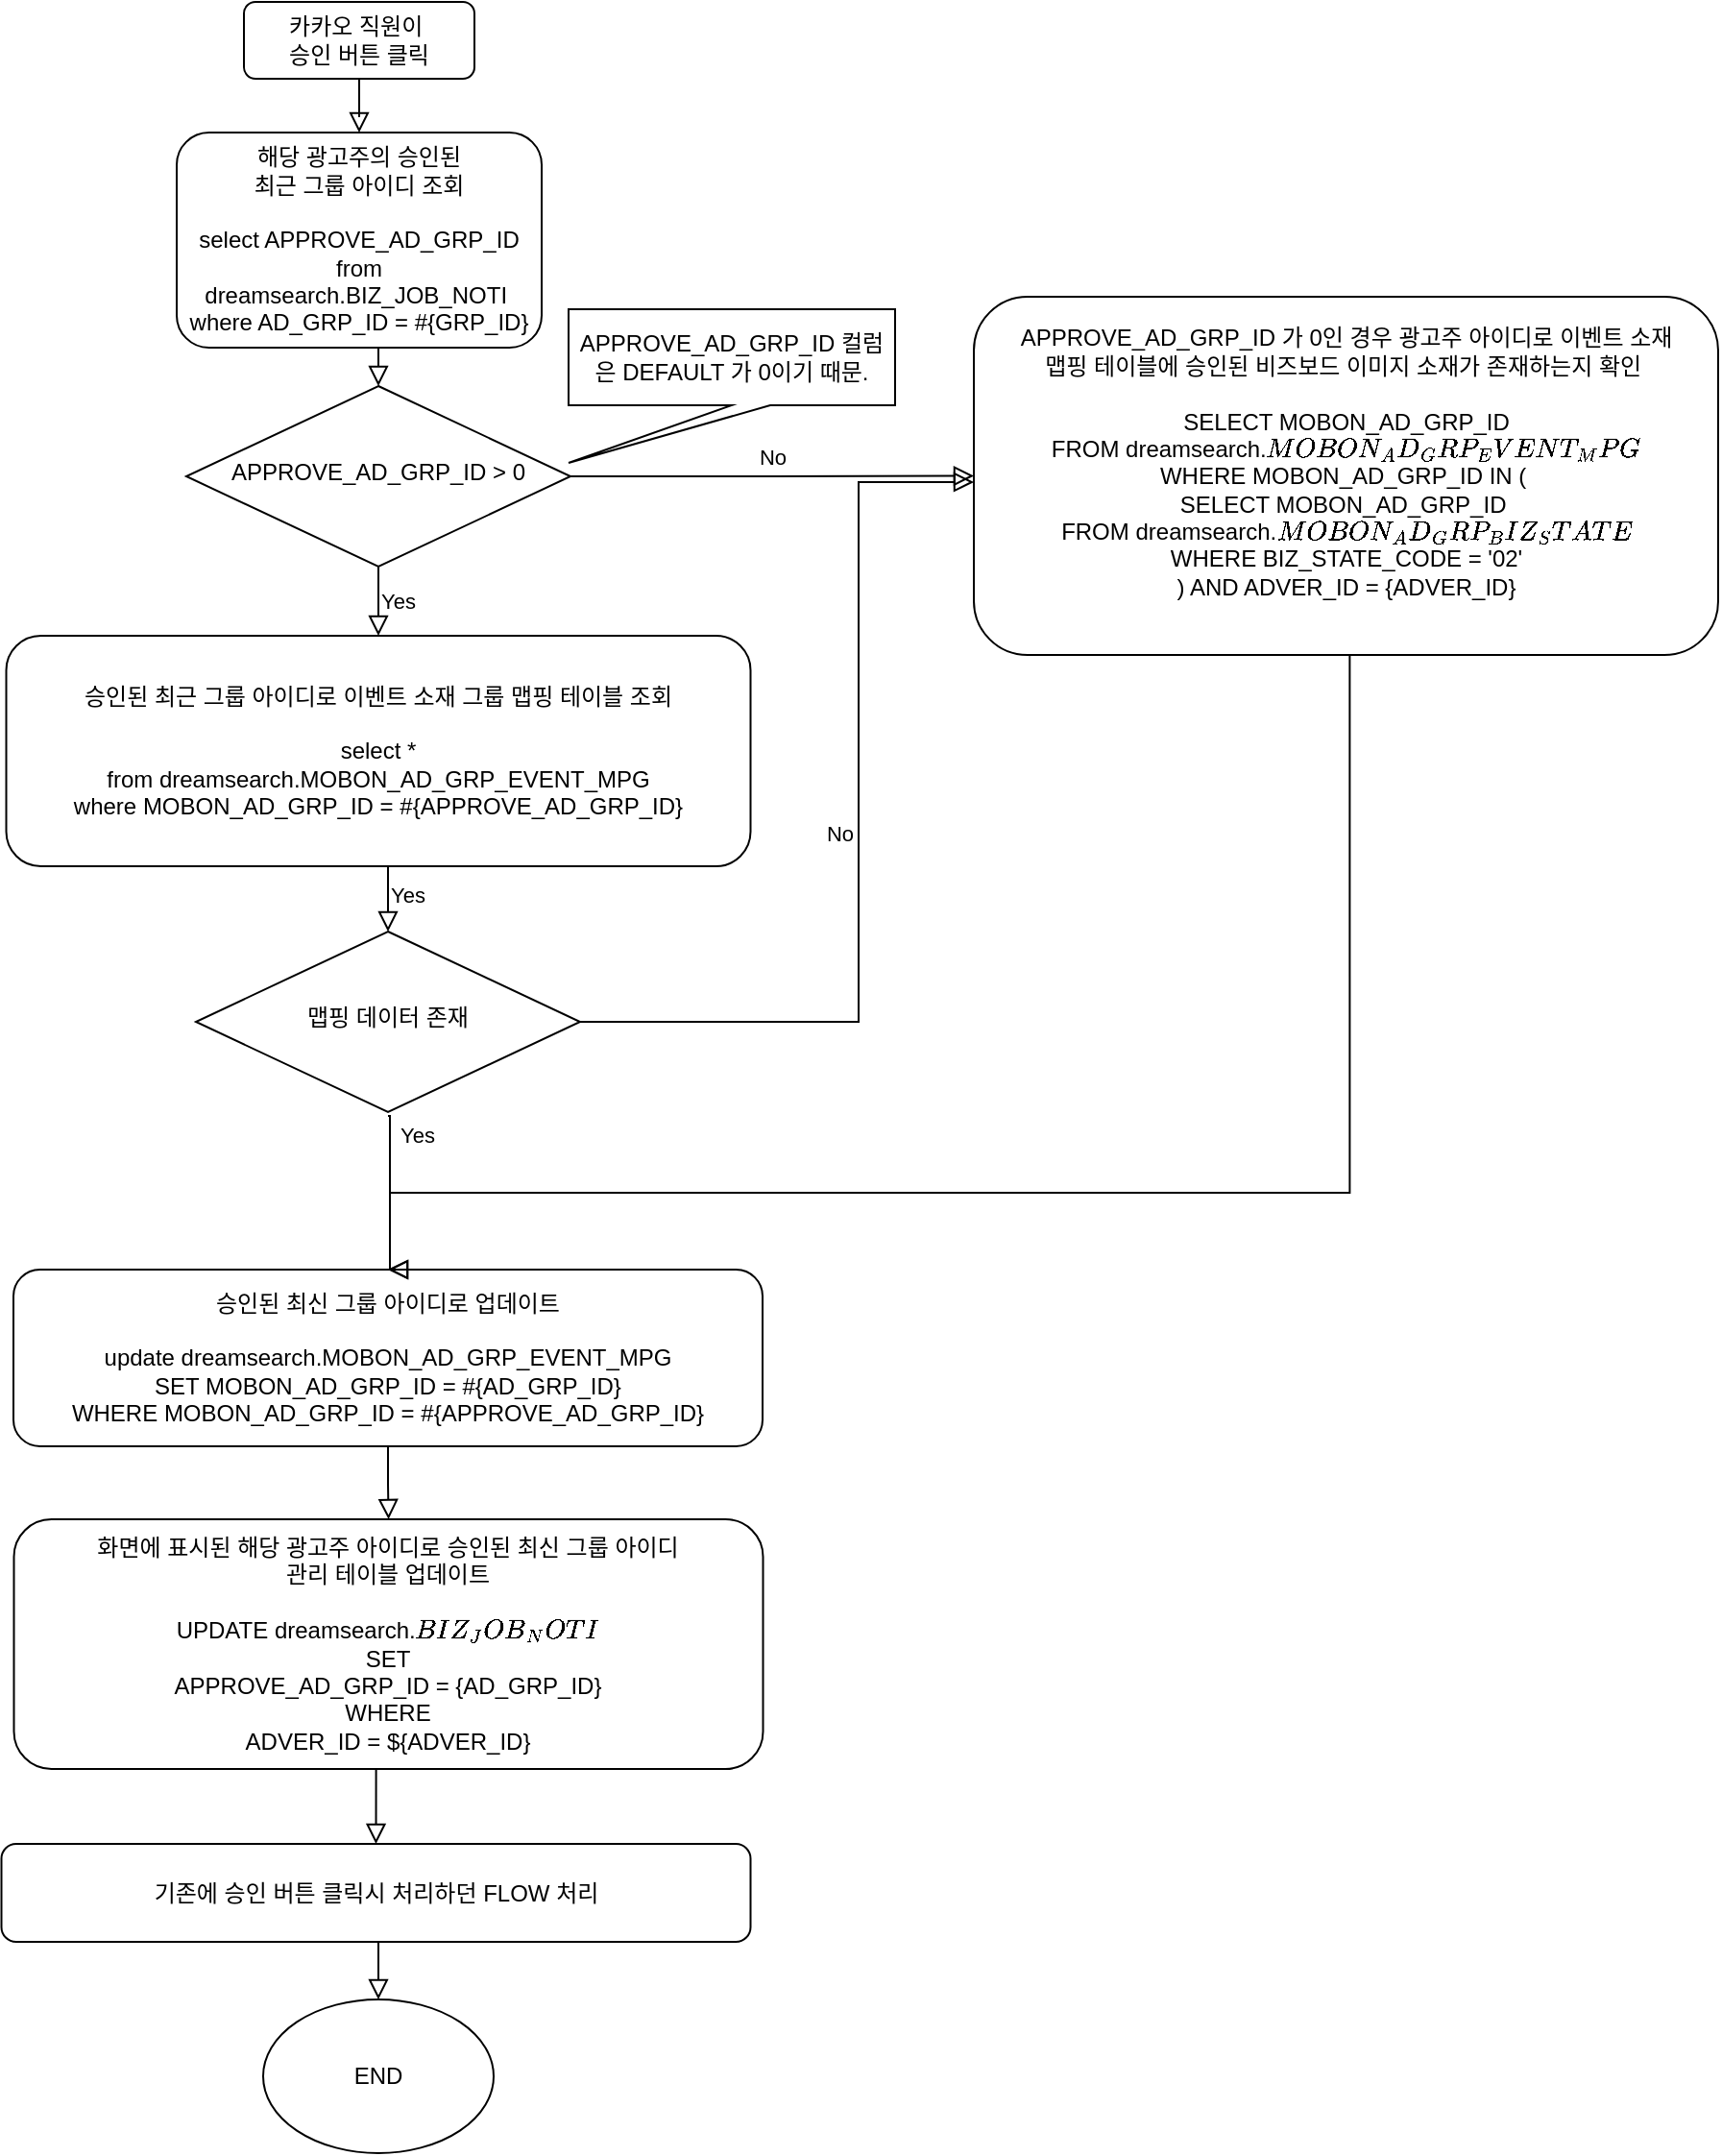 <mxfile version="20.4.1" type="github">
  <diagram id="C5RBs43oDa-KdzZeNtuy" name="Page-1">
    <mxGraphModel dx="1662" dy="762" grid="1" gridSize="10" guides="1" tooltips="1" connect="1" arrows="1" fold="1" page="1" pageScale="1" pageWidth="827" pageHeight="1169" math="0" shadow="0">
      <root>
        <mxCell id="WIyWlLk6GJQsqaUBKTNV-0" />
        <mxCell id="WIyWlLk6GJQsqaUBKTNV-1" parent="WIyWlLk6GJQsqaUBKTNV-0" />
        <mxCell id="WIyWlLk6GJQsqaUBKTNV-3" value="카카오 직원이&amp;nbsp;&lt;br&gt;승인 버튼 클릭" style="rounded=1;whiteSpace=wrap;html=1;fontSize=12;glass=0;strokeWidth=1;shadow=0;" parent="WIyWlLk6GJQsqaUBKTNV-1" vertex="1">
          <mxGeometry x="160" y="80" width="120" height="40" as="geometry" />
        </mxCell>
        <mxCell id="8r-Owe_XGoAO7W85Ogez-0" value="해당 광고주의 승인된 &lt;br&gt;최근 그룹 아이디 조회&lt;br&gt;&lt;br&gt;select APPROVE_AD_GRP_ID&lt;br&gt;from dreamsearch.BIZ_JOB_NOTI&amp;nbsp;&lt;br&gt;where AD_GRP_ID = #{GRP_ID}" style="rounded=1;whiteSpace=wrap;html=1;fontSize=12;glass=0;strokeWidth=1;shadow=0;" vertex="1" parent="WIyWlLk6GJQsqaUBKTNV-1">
          <mxGeometry x="125" y="148" width="190" height="112" as="geometry" />
        </mxCell>
        <mxCell id="8r-Owe_XGoAO7W85Ogez-1" value="" style="rounded=0;html=1;jettySize=auto;orthogonalLoop=1;fontSize=11;endArrow=block;endFill=0;endSize=8;strokeWidth=1;shadow=0;labelBackgroundColor=none;edgeStyle=orthogonalEdgeStyle;exitX=0.5;exitY=1;exitDx=0;exitDy=0;" edge="1" parent="WIyWlLk6GJQsqaUBKTNV-1" source="WIyWlLk6GJQsqaUBKTNV-3" target="8r-Owe_XGoAO7W85Ogez-0">
          <mxGeometry x="0.333" y="20" relative="1" as="geometry">
            <mxPoint as="offset" />
            <mxPoint x="230" y="380" as="sourcePoint" />
            <mxPoint x="230" y="440" as="targetPoint" />
          </mxGeometry>
        </mxCell>
        <mxCell id="8r-Owe_XGoAO7W85Ogez-3" value="APPROVE_AD_GRP_ID &amp;gt; 0" style="rhombus;whiteSpace=wrap;html=1;shadow=0;fontFamily=Helvetica;fontSize=12;align=center;strokeWidth=1;spacing=6;spacingTop=-4;" vertex="1" parent="WIyWlLk6GJQsqaUBKTNV-1">
          <mxGeometry x="130" y="280" width="200" height="94" as="geometry" />
        </mxCell>
        <mxCell id="8r-Owe_XGoAO7W85Ogez-4" value="" style="rounded=0;html=1;jettySize=auto;orthogonalLoop=1;fontSize=11;endArrow=block;endFill=0;endSize=8;strokeWidth=1;shadow=0;labelBackgroundColor=none;edgeStyle=orthogonalEdgeStyle;exitX=0.5;exitY=1;exitDx=0;exitDy=0;entryX=0.5;entryY=0;entryDx=0;entryDy=0;" edge="1" parent="WIyWlLk6GJQsqaUBKTNV-1" source="8r-Owe_XGoAO7W85Ogez-0" target="8r-Owe_XGoAO7W85Ogez-3">
          <mxGeometry x="0.333" y="20" relative="1" as="geometry">
            <mxPoint as="offset" />
            <mxPoint x="230" y="130" as="sourcePoint" />
            <mxPoint x="230" y="154" as="targetPoint" />
            <Array as="points">
              <mxPoint x="230" y="260" />
            </Array>
          </mxGeometry>
        </mxCell>
        <mxCell id="8r-Owe_XGoAO7W85Ogez-5" value="승인된 최근 그룹 아이디로 이벤트 소재 그룹 맵핑 테이블 조회&lt;br&gt;&lt;br&gt;select *&lt;br&gt;from dreamsearch.MOBON_AD_GRP_EVENT_MPG&lt;br&gt;where MOBON_AD_GRP_ID = #{APPROVE_AD_GRP_ID}" style="rounded=1;whiteSpace=wrap;html=1;fontSize=12;glass=0;strokeWidth=1;shadow=0;" vertex="1" parent="WIyWlLk6GJQsqaUBKTNV-1">
          <mxGeometry x="36.25" y="410" width="387.5" height="120" as="geometry" />
        </mxCell>
        <mxCell id="8r-Owe_XGoAO7W85Ogez-6" value="Yes" style="edgeStyle=orthogonalEdgeStyle;rounded=0;html=1;jettySize=auto;orthogonalLoop=1;fontSize=11;endArrow=block;endFill=0;endSize=8;strokeWidth=1;shadow=0;labelBackgroundColor=none;exitX=0.5;exitY=1;exitDx=0;exitDy=0;entryX=0.5;entryY=0;entryDx=0;entryDy=0;" edge="1" parent="WIyWlLk6GJQsqaUBKTNV-1" source="8r-Owe_XGoAO7W85Ogez-3" target="8r-Owe_XGoAO7W85Ogez-5">
          <mxGeometry y="10" relative="1" as="geometry">
            <mxPoint as="offset" />
            <mxPoint x="580" y="330.0" as="sourcePoint" />
            <mxPoint x="630" y="330.0" as="targetPoint" />
          </mxGeometry>
        </mxCell>
        <mxCell id="8r-Owe_XGoAO7W85Ogez-7" value="맵핑 데이터 존재" style="rhombus;whiteSpace=wrap;html=1;shadow=0;fontFamily=Helvetica;fontSize=12;align=center;strokeWidth=1;spacing=6;spacingTop=-4;" vertex="1" parent="WIyWlLk6GJQsqaUBKTNV-1">
          <mxGeometry x="135" y="564" width="200" height="94" as="geometry" />
        </mxCell>
        <mxCell id="8r-Owe_XGoAO7W85Ogez-8" value="Yes" style="edgeStyle=orthogonalEdgeStyle;rounded=0;html=1;jettySize=auto;orthogonalLoop=1;fontSize=11;endArrow=block;endFill=0;endSize=8;strokeWidth=1;shadow=0;labelBackgroundColor=none;exitX=0.5;exitY=1;exitDx=0;exitDy=0;entryX=0.5;entryY=0;entryDx=0;entryDy=0;" edge="1" parent="WIyWlLk6GJQsqaUBKTNV-1" source="8r-Owe_XGoAO7W85Ogez-5" target="8r-Owe_XGoAO7W85Ogez-7">
          <mxGeometry y="10" relative="1" as="geometry">
            <mxPoint as="offset" />
            <mxPoint x="240" y="384" as="sourcePoint" />
            <mxPoint x="240" y="420.0" as="targetPoint" />
          </mxGeometry>
        </mxCell>
        <mxCell id="8r-Owe_XGoAO7W85Ogez-9" value="승인된 최신 그룹 아이디로 업데이트&lt;br&gt;&lt;br&gt;update dreamsearch.MOBON_AD_GRP_EVENT_MPG&lt;br&gt;SET MOBON_AD_GRP_ID = #{AD_GRP_ID}&lt;br&gt;WHERE MOBON_AD_GRP_ID = #{APPROVE_AD_GRP_ID}" style="rounded=1;whiteSpace=wrap;html=1;fontSize=12;glass=0;strokeWidth=1;shadow=0;" vertex="1" parent="WIyWlLk6GJQsqaUBKTNV-1">
          <mxGeometry x="40" y="740" width="390" height="92" as="geometry" />
        </mxCell>
        <mxCell id="8r-Owe_XGoAO7W85Ogez-10" value="Yes" style="edgeStyle=orthogonalEdgeStyle;rounded=0;html=1;jettySize=auto;orthogonalLoop=1;fontSize=11;endArrow=block;endFill=0;endSize=8;strokeWidth=1;shadow=0;labelBackgroundColor=none;entryX=0.5;entryY=0;entryDx=0;entryDy=0;" edge="1" parent="WIyWlLk6GJQsqaUBKTNV-1" target="8r-Owe_XGoAO7W85Ogez-9">
          <mxGeometry x="-0.732" y="14" relative="1" as="geometry">
            <mxPoint as="offset" />
            <mxPoint x="235" y="660" as="sourcePoint" />
            <mxPoint x="245" y="568" as="targetPoint" />
            <Array as="points">
              <mxPoint x="236" y="660" />
            </Array>
          </mxGeometry>
        </mxCell>
        <mxCell id="8r-Owe_XGoAO7W85Ogez-11" value="APPROVE_AD_GRP_ID 컬럼은 DEFAULT 가 0이기 때문." style="shape=callout;whiteSpace=wrap;html=1;perimeter=calloutPerimeter;position2=0;" vertex="1" parent="WIyWlLk6GJQsqaUBKTNV-1">
          <mxGeometry x="329" y="240" width="170" height="80" as="geometry" />
        </mxCell>
        <mxCell id="8r-Owe_XGoAO7W85Ogez-12" value="APPROVE_AD_GRP_ID 가 0인 경우 광고주 아이디로 이벤트 소재&lt;br&gt;맵핑 테이블에 승인된 비즈보드 이미지 소재가 존재하는지 확인&amp;nbsp;&lt;br&gt;&lt;br&gt;&lt;div&gt;SELECT MOBON_AD_GRP_ID&lt;/div&gt;&lt;div&gt;FROM dreamsearch.`MOBON_AD_GRP_EVENT_MPG`&lt;/div&gt;&lt;div&gt;WHERE MOBON_AD_GRP_ID IN (&amp;nbsp;&lt;/div&gt;&lt;div&gt;&lt;span style=&quot;&quot;&gt;	&lt;/span&gt;SELECT MOBON_AD_GRP_ID&amp;nbsp;&lt;/div&gt;&lt;div&gt;&lt;span style=&quot;&quot;&gt;	&lt;/span&gt;FROM dreamsearch.`MOBON_AD_GRP_BIZ_STATE`&lt;/div&gt;&lt;div&gt;&lt;span style=&quot;&quot;&gt;	&lt;/span&gt;WHERE BIZ_STATE_CODE = &#39;02&#39;&lt;/div&gt;&lt;div&gt;) AND ADVER_ID = {ADVER_ID}&lt;/div&gt;&lt;span style=&quot;color: rgba(0, 0, 0, 0); font-family: monospace; font-size: 0px; text-align: start;&quot;&gt;%3CmxGraphModel%3E%3Croot%3E%3CmxCell%20id%3D%220%22%2F%3E%3CmxCell%20id%3D%221%22%20parent%3D%220%22%2F%3E%3CmxCell%20id%3D%222%22%20value%3D%22Yes%22%20style%3D%22edgeStyle%3DorthogonalEdgeStyle%3Brounded%3D0%3Bhtml%3D1%3BjettySize%3Dauto%3BorthogonalLoop%3D1%3BfontSize%3D11%3BendArrow%3Dblock%3BendFill%3D0%3BendSize%3D8%3BstrokeWidth%3D1%3Bshadow%3D0%3BlabelBackgroundColor%3Dnone%3BexitX%3D0.5%3BexitY%3D1%3BexitDx%3D0%3BexitDy%3D0%3BentryX%3D0.5%3BentryY%3D0%3BentryDx%3D0%3BentryDy%3D0%3B%22%20edge%3D%221%22%20parent%3D%221%22%3E%3CmxGeometry%20y%3D%2210%22%20relative%3D%221%22%20as%3D%22geometry%22%3E%3CmxPoint%20as%3D%22offset%22%2F%3E%3CmxPoint%20x%3D%22230%22%20y%3D%22374%22%20as%3D%22sourcePoint%22%2F%3E%3CmxPoint%20x%3D%22230%22%20y%3D%22410%22%20as%3D%22targetPoint%22%2F%3E%3C%2FmxGeometry%3E%3C%2FmxCell%3E%3C%2Froot%3E%3C%2FmxGraphModel%3E&lt;/span&gt;" style="rounded=1;whiteSpace=wrap;html=1;fontSize=12;glass=0;strokeWidth=1;shadow=0;" vertex="1" parent="WIyWlLk6GJQsqaUBKTNV-1">
          <mxGeometry x="540" y="233.5" width="387.5" height="186.5" as="geometry" />
        </mxCell>
        <mxCell id="8r-Owe_XGoAO7W85Ogez-13" value="No" style="edgeStyle=orthogonalEdgeStyle;rounded=0;html=1;jettySize=auto;orthogonalLoop=1;fontSize=11;endArrow=block;endFill=0;endSize=8;strokeWidth=1;shadow=0;labelBackgroundColor=none;exitX=1;exitY=0.5;exitDx=0;exitDy=0;entryX=0;entryY=0.5;entryDx=0;entryDy=0;" edge="1" parent="WIyWlLk6GJQsqaUBKTNV-1" source="8r-Owe_XGoAO7W85Ogez-3" target="8r-Owe_XGoAO7W85Ogez-12">
          <mxGeometry y="10" relative="1" as="geometry">
            <mxPoint as="offset" />
            <mxPoint x="240" y="384" as="sourcePoint" />
            <mxPoint x="240" y="420" as="targetPoint" />
          </mxGeometry>
        </mxCell>
        <mxCell id="8r-Owe_XGoAO7W85Ogez-14" value="" style="edgeStyle=orthogonalEdgeStyle;rounded=0;html=1;jettySize=auto;orthogonalLoop=1;fontSize=11;endArrow=block;endFill=0;endSize=8;strokeWidth=1;shadow=0;labelBackgroundColor=none;exitX=0.505;exitY=0.998;exitDx=0;exitDy=0;entryX=0.5;entryY=0;entryDx=0;entryDy=0;exitPerimeter=0;" edge="1" parent="WIyWlLk6GJQsqaUBKTNV-1" source="8r-Owe_XGoAO7W85Ogez-12" target="8r-Owe_XGoAO7W85Ogez-9">
          <mxGeometry y="10" relative="1" as="geometry">
            <mxPoint as="offset" />
            <mxPoint x="730" y="470" as="sourcePoint" />
            <mxPoint x="735" y="504" as="targetPoint" />
            <Array as="points">
              <mxPoint x="736" y="700" />
              <mxPoint x="236" y="700" />
              <mxPoint x="236" y="740" />
            </Array>
          </mxGeometry>
        </mxCell>
        <mxCell id="8r-Owe_XGoAO7W85Ogez-16" value="No" style="edgeStyle=orthogonalEdgeStyle;rounded=0;html=1;jettySize=auto;orthogonalLoop=1;fontSize=11;endArrow=block;endFill=0;endSize=8;strokeWidth=1;shadow=0;labelBackgroundColor=none;exitX=1;exitY=0.5;exitDx=0;exitDy=0;" edge="1" parent="WIyWlLk6GJQsqaUBKTNV-1" source="8r-Owe_XGoAO7W85Ogez-7" target="8r-Owe_XGoAO7W85Ogez-12">
          <mxGeometry y="10" relative="1" as="geometry">
            <mxPoint as="offset" />
            <mxPoint x="340" y="337.0" as="sourcePoint" />
            <mxPoint x="540" y="330" as="targetPoint" />
            <Array as="points">
              <mxPoint x="480" y="611" />
              <mxPoint x="480" y="330" />
            </Array>
          </mxGeometry>
        </mxCell>
        <mxCell id="8r-Owe_XGoAO7W85Ogez-17" value="화면에 표시된 해당 광고주 아이디로 승인된 최신 그룹 아이디 &lt;br&gt;관리 테이블 업데이트&lt;br&gt;&lt;br&gt;&lt;div&gt;UPDATE dreamsearch.`BIZ_JOB_NOTI`&lt;/div&gt;&lt;div&gt;SET&lt;/div&gt;&lt;div&gt;&lt;span style=&quot;&quot;&gt;	&lt;/span&gt;APPROVE_AD_GRP_ID = {AD_GRP_ID}&lt;/div&gt;&lt;div&gt;WHERE&lt;/div&gt;&lt;div&gt;&lt;span style=&quot;&quot;&gt;	&lt;/span&gt;ADVER_ID = ${ADVER_ID}&lt;/div&gt;" style="rounded=1;whiteSpace=wrap;html=1;fontSize=12;glass=0;strokeWidth=1;shadow=0;" vertex="1" parent="WIyWlLk6GJQsqaUBKTNV-1">
          <mxGeometry x="40.25" y="870" width="390" height="130" as="geometry" />
        </mxCell>
        <mxCell id="8r-Owe_XGoAO7W85Ogez-18" value="" style="edgeStyle=orthogonalEdgeStyle;rounded=0;html=1;jettySize=auto;orthogonalLoop=1;fontSize=11;endArrow=block;endFill=0;endSize=8;strokeWidth=1;shadow=0;labelBackgroundColor=none;" edge="1" parent="WIyWlLk6GJQsqaUBKTNV-1" source="8r-Owe_XGoAO7W85Ogez-9" target="8r-Owe_XGoAO7W85Ogez-17">
          <mxGeometry x="-0.732" y="14" relative="1" as="geometry">
            <mxPoint as="offset" />
            <mxPoint x="234.5" y="1030" as="sourcePoint" />
            <mxPoint x="234.5" y="1110" as="targetPoint" />
            <Array as="points" />
          </mxGeometry>
        </mxCell>
        <mxCell id="8r-Owe_XGoAO7W85Ogez-19" value="기존에 승인 버튼 클릭시 처리하던 FLOW 처리" style="rounded=1;whiteSpace=wrap;html=1;fontSize=12;glass=0;strokeWidth=1;shadow=0;" vertex="1" parent="WIyWlLk6GJQsqaUBKTNV-1">
          <mxGeometry x="33.75" y="1039" width="390" height="51" as="geometry" />
        </mxCell>
        <mxCell id="8r-Owe_XGoAO7W85Ogez-20" value="" style="edgeStyle=orthogonalEdgeStyle;rounded=0;html=1;jettySize=auto;orthogonalLoop=1;fontSize=11;endArrow=block;endFill=0;endSize=8;strokeWidth=1;shadow=0;labelBackgroundColor=none;exitX=0.5;exitY=1;exitDx=0;exitDy=0;entryX=0.5;entryY=0;entryDx=0;entryDy=0;" edge="1" parent="WIyWlLk6GJQsqaUBKTNV-1" source="8r-Owe_XGoAO7W85Ogez-17" target="8r-Owe_XGoAO7W85Ogez-19">
          <mxGeometry x="-0.732" y="14" relative="1" as="geometry">
            <mxPoint as="offset" />
            <mxPoint x="245" y="842" as="sourcePoint" />
            <mxPoint x="245.3" y="880" as="targetPoint" />
            <Array as="points" />
          </mxGeometry>
        </mxCell>
        <mxCell id="8r-Owe_XGoAO7W85Ogez-22" value="END" style="ellipse;whiteSpace=wrap;html=1;" vertex="1" parent="WIyWlLk6GJQsqaUBKTNV-1">
          <mxGeometry x="170" y="1120" width="120" height="80" as="geometry" />
        </mxCell>
        <mxCell id="8r-Owe_XGoAO7W85Ogez-23" value="" style="edgeStyle=orthogonalEdgeStyle;rounded=0;html=1;jettySize=auto;orthogonalLoop=1;fontSize=11;endArrow=block;endFill=0;endSize=8;strokeWidth=1;shadow=0;labelBackgroundColor=none;exitX=0.5;exitY=1;exitDx=0;exitDy=0;entryX=0.5;entryY=0;entryDx=0;entryDy=0;" edge="1" parent="WIyWlLk6GJQsqaUBKTNV-1" source="8r-Owe_XGoAO7W85Ogez-19" target="8r-Owe_XGoAO7W85Ogez-22">
          <mxGeometry x="-0.732" y="14" relative="1" as="geometry">
            <mxPoint as="offset" />
            <mxPoint x="245.25" y="1010" as="sourcePoint" />
            <mxPoint x="238.75" y="1049" as="targetPoint" />
            <Array as="points" />
          </mxGeometry>
        </mxCell>
      </root>
    </mxGraphModel>
  </diagram>
</mxfile>
